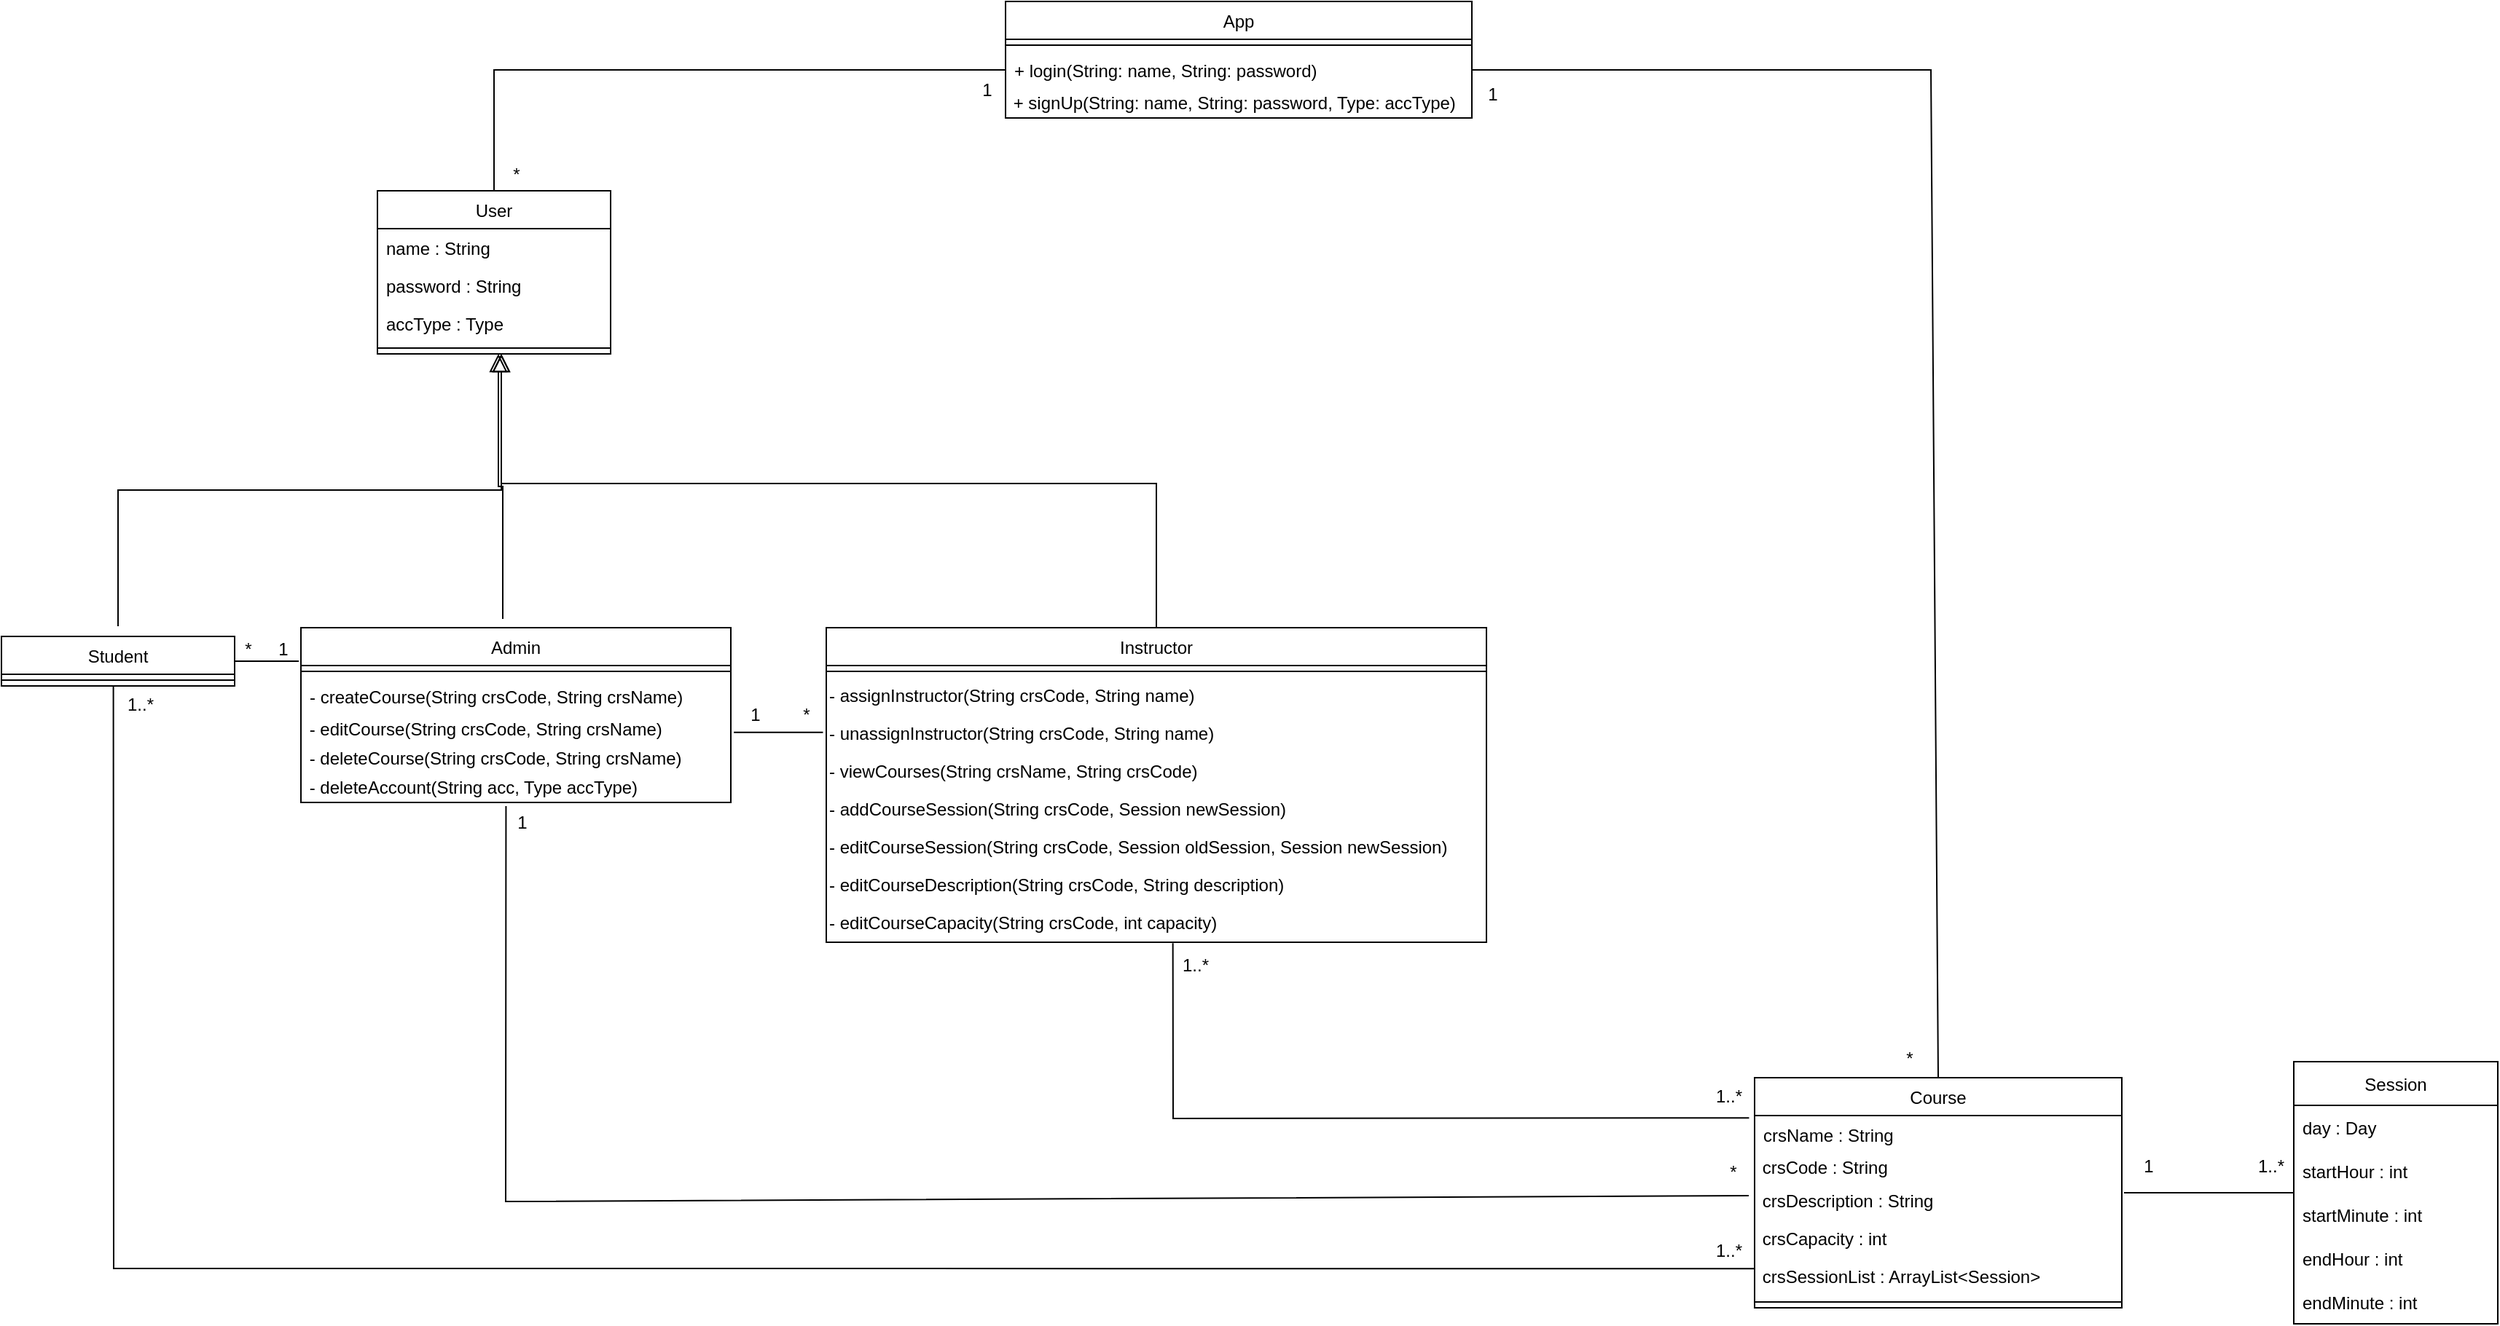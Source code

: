 <mxfile version="20.0.1" type="device"><diagram id="C5RBs43oDa-KdzZeNtuy" name="Page-1"><mxGraphModel dx="2500" dy="2094" grid="0" gridSize="10" guides="1" tooltips="1" connect="1" arrows="1" fold="1" page="1" pageScale="1" pageWidth="827" pageHeight="1169" math="0" shadow="0"><root><mxCell id="WIyWlLk6GJQsqaUBKTNV-0"/><mxCell id="WIyWlLk6GJQsqaUBKTNV-1" parent="WIyWlLk6GJQsqaUBKTNV-0"/><mxCell id="zkfFHV4jXpPFQw0GAbJ--0" value="User" style="swimlane;fontStyle=0;align=center;verticalAlign=top;childLayout=stackLayout;horizontal=1;startSize=26;horizontalStack=0;resizeParent=1;resizeLast=0;collapsible=1;marginBottom=0;rounded=0;shadow=0;strokeWidth=1;" parent="WIyWlLk6GJQsqaUBKTNV-1" vertex="1"><mxGeometry y="120" width="160" height="112" as="geometry"><mxRectangle x="230" y="140" width="160" height="26" as="alternateBounds"/></mxGeometry></mxCell><mxCell id="zkfFHV4jXpPFQw0GAbJ--1" value="name : String" style="text;align=left;verticalAlign=top;spacingLeft=4;spacingRight=4;overflow=hidden;rotatable=0;points=[[0,0.5],[1,0.5]];portConstraint=eastwest;" parent="zkfFHV4jXpPFQw0GAbJ--0" vertex="1"><mxGeometry y="26" width="160" height="26" as="geometry"/></mxCell><mxCell id="zkfFHV4jXpPFQw0GAbJ--2" value="password : String" style="text;align=left;verticalAlign=top;spacingLeft=4;spacingRight=4;overflow=hidden;rotatable=0;points=[[0,0.5],[1,0.5]];portConstraint=eastwest;rounded=0;shadow=0;html=0;" parent="zkfFHV4jXpPFQw0GAbJ--0" vertex="1"><mxGeometry y="52" width="160" height="26" as="geometry"/></mxCell><mxCell id="zkfFHV4jXpPFQw0GAbJ--3" value="accType : Type" style="text;align=left;verticalAlign=top;spacingLeft=4;spacingRight=4;overflow=hidden;rotatable=0;points=[[0,0.5],[1,0.5]];portConstraint=eastwest;rounded=0;shadow=0;html=0;" parent="zkfFHV4jXpPFQw0GAbJ--0" vertex="1"><mxGeometry y="78" width="160" height="26" as="geometry"/></mxCell><mxCell id="zkfFHV4jXpPFQw0GAbJ--4" value="" style="line;html=1;strokeWidth=1;align=left;verticalAlign=middle;spacingTop=-1;spacingLeft=3;spacingRight=3;rotatable=0;labelPosition=right;points=[];portConstraint=eastwest;" parent="zkfFHV4jXpPFQw0GAbJ--0" vertex="1"><mxGeometry y="104" width="160" height="8" as="geometry"/></mxCell><mxCell id="zkfFHV4jXpPFQw0GAbJ--6" value="Admin" style="swimlane;fontStyle=0;align=center;verticalAlign=top;childLayout=stackLayout;horizontal=1;startSize=26;horizontalStack=0;resizeParent=1;resizeLast=0;collapsible=1;marginBottom=0;rounded=0;shadow=0;strokeWidth=1;" parent="WIyWlLk6GJQsqaUBKTNV-1" vertex="1"><mxGeometry x="-52.5" y="420" width="295" height="120" as="geometry"><mxRectangle x="130" y="380" width="160" height="26" as="alternateBounds"/></mxGeometry></mxCell><mxCell id="zkfFHV4jXpPFQw0GAbJ--9" value="" style="line;html=1;strokeWidth=1;align=left;verticalAlign=middle;spacingTop=-1;spacingLeft=3;spacingRight=3;rotatable=0;labelPosition=right;points=[];portConstraint=eastwest;" parent="zkfFHV4jXpPFQw0GAbJ--6" vertex="1"><mxGeometry y="26" width="295" height="8" as="geometry"/></mxCell><mxCell id="zkfFHV4jXpPFQw0GAbJ--11" value="- createCourse(String crsCode, String crsName)" style="text;align=left;verticalAlign=top;spacingLeft=4;spacingRight=4;overflow=hidden;rotatable=0;points=[[0,0.5],[1,0.5]];portConstraint=eastwest;" parent="zkfFHV4jXpPFQw0GAbJ--6" vertex="1"><mxGeometry y="34" width="295" height="26" as="geometry"/></mxCell><mxCell id="dSjiHnSoNEr7GMfDtSUH-16" value="&amp;nbsp;- editCourse(String crsCode, String crsName)" style="text;html=1;resizable=0;autosize=1;align=left;verticalAlign=middle;points=[];fillColor=none;strokeColor=none;rounded=0;" parent="zkfFHV4jXpPFQw0GAbJ--6" vertex="1"><mxGeometry y="60" width="295" height="20" as="geometry"/></mxCell><mxCell id="dSjiHnSoNEr7GMfDtSUH-17" value="&amp;nbsp;- deleteCourse(String crsCode, String crsName)" style="text;html=1;resizable=0;autosize=1;align=left;verticalAlign=middle;points=[];fillColor=none;strokeColor=none;rounded=0;" parent="zkfFHV4jXpPFQw0GAbJ--6" vertex="1"><mxGeometry y="80" width="295" height="20" as="geometry"/></mxCell><mxCell id="dSjiHnSoNEr7GMfDtSUH-19" value="&amp;nbsp;- deleteAccount(String acc, Type accType)" style="text;html=1;resizable=0;autosize=1;align=left;verticalAlign=middle;points=[];fillColor=none;strokeColor=none;rounded=0;" parent="zkfFHV4jXpPFQw0GAbJ--6" vertex="1"><mxGeometry y="100" width="295" height="20" as="geometry"/></mxCell><mxCell id="zkfFHV4jXpPFQw0GAbJ--12" value="" style="endArrow=block;endSize=10;endFill=0;shadow=0;strokeWidth=1;rounded=0;edgeStyle=elbowEdgeStyle;elbow=vertical;" parent="WIyWlLk6GJQsqaUBKTNV-1" edge="1"><mxGeometry width="160" relative="1" as="geometry"><mxPoint x="86" y="414" as="sourcePoint"/><mxPoint x="83" y="232" as="targetPoint"/></mxGeometry></mxCell><mxCell id="zkfFHV4jXpPFQw0GAbJ--13" value="Student" style="swimlane;fontStyle=0;align=center;verticalAlign=top;childLayout=stackLayout;horizontal=1;startSize=26;horizontalStack=0;resizeParent=1;resizeLast=0;collapsible=1;marginBottom=0;rounded=0;shadow=0;strokeWidth=1;" parent="WIyWlLk6GJQsqaUBKTNV-1" vertex="1"><mxGeometry x="-258" y="426" width="160" height="34" as="geometry"><mxRectangle x="340" y="380" width="170" height="26" as="alternateBounds"/></mxGeometry></mxCell><mxCell id="zkfFHV4jXpPFQw0GAbJ--15" value="" style="line;html=1;strokeWidth=1;align=left;verticalAlign=middle;spacingTop=-1;spacingLeft=3;spacingRight=3;rotatable=0;labelPosition=right;points=[];portConstraint=eastwest;" parent="zkfFHV4jXpPFQw0GAbJ--13" vertex="1"><mxGeometry y="26" width="160" height="8" as="geometry"/></mxCell><mxCell id="zkfFHV4jXpPFQw0GAbJ--16" value="" style="endArrow=block;endSize=10;endFill=0;shadow=0;strokeWidth=1;rounded=0;edgeStyle=elbowEdgeStyle;elbow=vertical;" parent="WIyWlLk6GJQsqaUBKTNV-1" edge="1"><mxGeometry width="160" relative="1" as="geometry"><mxPoint x="-178" y="419" as="sourcePoint"/><mxPoint x="85" y="232" as="targetPoint"/></mxGeometry></mxCell><mxCell id="zkfFHV4jXpPFQw0GAbJ--17" value="App" style="swimlane;fontStyle=0;align=center;verticalAlign=top;childLayout=stackLayout;horizontal=1;startSize=26;horizontalStack=0;resizeParent=1;resizeLast=0;collapsible=1;marginBottom=0;rounded=0;shadow=0;strokeWidth=1;" parent="WIyWlLk6GJQsqaUBKTNV-1" vertex="1"><mxGeometry x="431" y="-10" width="320" height="80" as="geometry"><mxRectangle x="550" y="140" width="160" height="26" as="alternateBounds"/></mxGeometry></mxCell><mxCell id="zkfFHV4jXpPFQw0GAbJ--23" value="" style="line;html=1;strokeWidth=1;align=left;verticalAlign=middle;spacingTop=-1;spacingLeft=3;spacingRight=3;rotatable=0;labelPosition=right;points=[];portConstraint=eastwest;" parent="zkfFHV4jXpPFQw0GAbJ--17" vertex="1"><mxGeometry y="26" width="320" height="8" as="geometry"/></mxCell><mxCell id="zkfFHV4jXpPFQw0GAbJ--24" value="+ login(String: name, String: password)" style="text;align=left;verticalAlign=top;spacingLeft=4;spacingRight=4;overflow=hidden;rotatable=0;points=[[0,0.5],[1,0.5]];portConstraint=eastwest;" parent="zkfFHV4jXpPFQw0GAbJ--17" vertex="1"><mxGeometry y="34" width="320" height="26" as="geometry"/></mxCell><mxCell id="dSjiHnSoNEr7GMfDtSUH-7" value="&amp;nbsp;+ signUp(String: name, String: password, Type: accType)" style="text;html=1;align=left;verticalAlign=middle;resizable=0;points=[];autosize=1;strokeColor=none;fillColor=none;" parent="zkfFHV4jXpPFQw0GAbJ--17" vertex="1"><mxGeometry y="60" width="320" height="20" as="geometry"/></mxCell><mxCell id="dSjiHnSoNEr7GMfDtSUH-0" value="Instructor" style="swimlane;fontStyle=0;align=center;verticalAlign=top;childLayout=stackLayout;horizontal=1;startSize=26;horizontalStack=0;resizeParent=1;resizeParentMax=0;resizeLast=0;collapsible=1;marginBottom=0;" parent="WIyWlLk6GJQsqaUBKTNV-1" vertex="1"><mxGeometry x="308" y="420" width="453" height="216" as="geometry"/></mxCell><mxCell id="dSjiHnSoNEr7GMfDtSUH-2" value="" style="line;strokeWidth=1;fillColor=none;align=left;verticalAlign=middle;spacingTop=-1;spacingLeft=3;spacingRight=3;rotatable=0;labelPosition=right;points=[];portConstraint=eastwest;" parent="dSjiHnSoNEr7GMfDtSUH-0" vertex="1"><mxGeometry y="26" width="453" height="8" as="geometry"/></mxCell><mxCell id="snI3bvTsSXkvnuMoRKfe-2" value="- assignInstructor(String crsCode, String name)" style="text;html=1;resizable=0;autosize=1;align=left;verticalAlign=middle;points=[];fillColor=none;strokeColor=none;rounded=0;" parent="dSjiHnSoNEr7GMfDtSUH-0" vertex="1"><mxGeometry y="34" width="453" height="26" as="geometry"/></mxCell><mxCell id="snI3bvTsSXkvnuMoRKfe-3" value="- unassignInstructor(String crsCode, String name)" style="text;html=1;resizable=0;autosize=1;align=left;verticalAlign=middle;points=[];fillColor=none;strokeColor=none;rounded=0;" parent="dSjiHnSoNEr7GMfDtSUH-0" vertex="1"><mxGeometry y="60" width="453" height="26" as="geometry"/></mxCell><mxCell id="snI3bvTsSXkvnuMoRKfe-6" value="- viewCourses(String crsName, String crsCode)" style="text;html=1;resizable=0;autosize=1;align=left;verticalAlign=middle;points=[];fillColor=none;strokeColor=none;rounded=0;" parent="dSjiHnSoNEr7GMfDtSUH-0" vertex="1"><mxGeometry y="86" width="453" height="26" as="geometry"/></mxCell><mxCell id="snI3bvTsSXkvnuMoRKfe-4" value="- addCourseSession(String crsCode, Session newSession)" style="text;html=1;resizable=0;autosize=1;align=left;verticalAlign=middle;points=[];fillColor=none;strokeColor=none;rounded=0;" parent="dSjiHnSoNEr7GMfDtSUH-0" vertex="1"><mxGeometry y="112" width="453" height="26" as="geometry"/></mxCell><mxCell id="snI3bvTsSXkvnuMoRKfe-7" value="- editCourseSession(String crsCode, Session oldSession, Session newSession)" style="text;html=1;resizable=0;autosize=1;align=left;verticalAlign=middle;points=[];fillColor=none;strokeColor=none;rounded=0;" parent="dSjiHnSoNEr7GMfDtSUH-0" vertex="1"><mxGeometry y="138" width="453" height="26" as="geometry"/></mxCell><mxCell id="snI3bvTsSXkvnuMoRKfe-5" value="- editCourseDescription(String crsCode, String description)" style="text;html=1;resizable=0;autosize=1;align=left;verticalAlign=middle;points=[];fillColor=none;strokeColor=none;rounded=0;" parent="dSjiHnSoNEr7GMfDtSUH-0" vertex="1"><mxGeometry y="164" width="453" height="26" as="geometry"/></mxCell><mxCell id="snI3bvTsSXkvnuMoRKfe-8" value="- editCourseCapacity(String crsCode, int capacity)" style="text;html=1;resizable=0;autosize=1;align=left;verticalAlign=middle;points=[];fillColor=none;strokeColor=none;rounded=0;" parent="dSjiHnSoNEr7GMfDtSUH-0" vertex="1"><mxGeometry y="190" width="453" height="26" as="geometry"/></mxCell><mxCell id="dSjiHnSoNEr7GMfDtSUH-8" value="" style="endArrow=none;html=1;rounded=0;entryX=0;entryY=0.5;entryDx=0;entryDy=0;exitX=0.5;exitY=0;exitDx=0;exitDy=0;" parent="WIyWlLk6GJQsqaUBKTNV-1" source="zkfFHV4jXpPFQw0GAbJ--0" target="zkfFHV4jXpPFQw0GAbJ--24" edge="1"><mxGeometry width="50" height="50" relative="1" as="geometry"><mxPoint x="390" y="310" as="sourcePoint"/><mxPoint x="440" y="260" as="targetPoint"/><Array as="points"><mxPoint x="80" y="37"/></Array></mxGeometry></mxCell><mxCell id="dSjiHnSoNEr7GMfDtSUH-9" value="1" style="text;html=1;resizable=0;autosize=1;align=center;verticalAlign=middle;points=[];fillColor=none;strokeColor=none;rounded=0;" parent="WIyWlLk6GJQsqaUBKTNV-1" vertex="1"><mxGeometry x="408" y="41" width="20" height="20" as="geometry"/></mxCell><mxCell id="dSjiHnSoNEr7GMfDtSUH-10" value="*" style="text;html=1;resizable=0;autosize=1;align=center;verticalAlign=middle;points=[];fillColor=none;strokeColor=none;rounded=0;" parent="WIyWlLk6GJQsqaUBKTNV-1" vertex="1"><mxGeometry x="85" y="99" width="20" height="20" as="geometry"/></mxCell><mxCell id="dSjiHnSoNEr7GMfDtSUH-11" value="Course" style="swimlane;fontStyle=0;align=center;verticalAlign=top;childLayout=stackLayout;horizontal=1;startSize=26;horizontalStack=0;resizeParent=1;resizeParentMax=0;resizeLast=0;collapsible=1;marginBottom=0;" parent="WIyWlLk6GJQsqaUBKTNV-1" vertex="1"><mxGeometry x="945" y="729" width="252" height="158" as="geometry"/></mxCell><mxCell id="dSjiHnSoNEr7GMfDtSUH-12" value="crsName : String" style="text;strokeColor=none;fillColor=none;align=left;verticalAlign=top;spacingLeft=4;spacingRight=4;overflow=hidden;rotatable=0;points=[[0,0.5],[1,0.5]];portConstraint=eastwest;" parent="dSjiHnSoNEr7GMfDtSUH-11" vertex="1"><mxGeometry y="26" width="252" height="26" as="geometry"/></mxCell><mxCell id="snI3bvTsSXkvnuMoRKfe-9" value="&amp;nbsp;crsCode : String" style="text;html=1;resizable=0;autosize=1;align=left;verticalAlign=middle;points=[];fillColor=none;strokeColor=none;rounded=0;" parent="dSjiHnSoNEr7GMfDtSUH-11" vertex="1"><mxGeometry y="52" width="252" height="20" as="geometry"/></mxCell><mxCell id="dSjiHnSoNEr7GMfDtSUH-15" value="&amp;nbsp;crsDescription : String" style="text;html=1;resizable=0;autosize=1;align=left;verticalAlign=middle;points=[];fillColor=none;strokeColor=none;rounded=0;" parent="dSjiHnSoNEr7GMfDtSUH-11" vertex="1"><mxGeometry y="72" width="252" height="26" as="geometry"/></mxCell><mxCell id="snI3bvTsSXkvnuMoRKfe-10" value="&amp;nbsp;crsCapacity : int" style="text;html=1;resizable=0;autosize=1;align=left;verticalAlign=middle;points=[];fillColor=none;strokeColor=none;rounded=0;" parent="dSjiHnSoNEr7GMfDtSUH-11" vertex="1"><mxGeometry y="98" width="252" height="26" as="geometry"/></mxCell><mxCell id="snI3bvTsSXkvnuMoRKfe-11" value="&amp;nbsp;crsSessionList : ArrayList&amp;lt;Session&amp;gt;" style="text;html=1;resizable=0;autosize=1;align=left;verticalAlign=middle;points=[];fillColor=none;strokeColor=none;rounded=0;" parent="dSjiHnSoNEr7GMfDtSUH-11" vertex="1"><mxGeometry y="124" width="252" height="26" as="geometry"/></mxCell><mxCell id="dSjiHnSoNEr7GMfDtSUH-13" value="" style="line;strokeWidth=1;fillColor=none;align=left;verticalAlign=middle;spacingTop=-1;spacingLeft=3;spacingRight=3;rotatable=0;labelPosition=right;points=[];portConstraint=eastwest;" parent="dSjiHnSoNEr7GMfDtSUH-11" vertex="1"><mxGeometry y="150" width="252" height="8" as="geometry"/></mxCell><mxCell id="dSjiHnSoNEr7GMfDtSUH-24" value="1" style="text;html=1;resizable=0;autosize=1;align=center;verticalAlign=middle;points=[];fillColor=none;strokeColor=none;rounded=0;" parent="WIyWlLk6GJQsqaUBKTNV-1" vertex="1"><mxGeometry x="755" y="44" width="20" height="20" as="geometry"/></mxCell><mxCell id="dSjiHnSoNEr7GMfDtSUH-33" value="" style="endArrow=none;html=1;rounded=0;entryX=0.5;entryY=0;entryDx=0;entryDy=0;exitX=1;exitY=0.5;exitDx=0;exitDy=0;" parent="WIyWlLk6GJQsqaUBKTNV-1" source="zkfFHV4jXpPFQw0GAbJ--24" target="dSjiHnSoNEr7GMfDtSUH-11" edge="1"><mxGeometry width="50" height="50" relative="1" as="geometry"><mxPoint x="530" y="291.6" as="sourcePoint"/><mxPoint x="649.36" y="209.996" as="targetPoint"/><Array as="points"><mxPoint x="1066" y="37"/></Array></mxGeometry></mxCell><mxCell id="dSjiHnSoNEr7GMfDtSUH-34" value="" style="endArrow=block;endSize=10;endFill=0;shadow=0;strokeWidth=1;rounded=0;edgeStyle=elbowEdgeStyle;elbow=vertical;entryX=0.524;entryY=0.275;entryDx=0;entryDy=0;entryPerimeter=0;" parent="WIyWlLk6GJQsqaUBKTNV-1" edge="1" source="dSjiHnSoNEr7GMfDtSUH-0"><mxGeometry width="160" relative="1" as="geometry"><mxPoint x="447.16" y="478.8" as="sourcePoint"/><mxPoint x="85.0" y="232.0" as="targetPoint"/><Array as="points"><mxPoint x="265" y="321"/><mxPoint x="114.16" y="261.8"/><mxPoint x="227.16" y="303.8"/><mxPoint x="327.16" y="353.8"/></Array></mxGeometry></mxCell><mxCell id="snI3bvTsSXkvnuMoRKfe-12" value="" style="endArrow=none;html=1;rounded=0;exitX=1.006;exitY=0.269;exitDx=0;exitDy=0;exitPerimeter=0;" parent="WIyWlLk6GJQsqaUBKTNV-1" source="dSjiHnSoNEr7GMfDtSUH-15" target="snI3bvTsSXkvnuMoRKfe-13" edge="1"><mxGeometry width="50" height="50" relative="1" as="geometry"><mxPoint x="828" y="244" as="sourcePoint"/><mxPoint x="961" y="247" as="targetPoint"/></mxGeometry></mxCell><mxCell id="snI3bvTsSXkvnuMoRKfe-13" value="Session" style="swimlane;fontStyle=0;childLayout=stackLayout;horizontal=1;startSize=30;horizontalStack=0;resizeParent=1;resizeParentMax=0;resizeLast=0;collapsible=1;marginBottom=0;" parent="WIyWlLk6GJQsqaUBKTNV-1" vertex="1"><mxGeometry x="1315" y="718" width="140" height="180" as="geometry"/></mxCell><mxCell id="snI3bvTsSXkvnuMoRKfe-14" value="day : Day" style="text;strokeColor=none;fillColor=none;align=left;verticalAlign=middle;spacingLeft=4;spacingRight=4;overflow=hidden;points=[[0,0.5],[1,0.5]];portConstraint=eastwest;rotatable=0;" parent="snI3bvTsSXkvnuMoRKfe-13" vertex="1"><mxGeometry y="30" width="140" height="30" as="geometry"/></mxCell><mxCell id="snI3bvTsSXkvnuMoRKfe-15" value="startHour : int" style="text;strokeColor=none;fillColor=none;align=left;verticalAlign=middle;spacingLeft=4;spacingRight=4;overflow=hidden;points=[[0,0.5],[1,0.5]];portConstraint=eastwest;rotatable=0;" parent="snI3bvTsSXkvnuMoRKfe-13" vertex="1"><mxGeometry y="60" width="140" height="30" as="geometry"/></mxCell><mxCell id="snI3bvTsSXkvnuMoRKfe-16" value="startMinute : int" style="text;strokeColor=none;fillColor=none;align=left;verticalAlign=middle;spacingLeft=4;spacingRight=4;overflow=hidden;points=[[0,0.5],[1,0.5]];portConstraint=eastwest;rotatable=0;" parent="snI3bvTsSXkvnuMoRKfe-13" vertex="1"><mxGeometry y="90" width="140" height="30" as="geometry"/></mxCell><mxCell id="snI3bvTsSXkvnuMoRKfe-17" value="endHour : int" style="text;strokeColor=none;fillColor=none;align=left;verticalAlign=middle;spacingLeft=4;spacingRight=4;overflow=hidden;points=[[0,0.5],[1,0.5]];portConstraint=eastwest;rotatable=0;" parent="snI3bvTsSXkvnuMoRKfe-13" vertex="1"><mxGeometry y="120" width="140" height="30" as="geometry"/></mxCell><mxCell id="snI3bvTsSXkvnuMoRKfe-18" value="endMinute : int" style="text;strokeColor=none;fillColor=none;align=left;verticalAlign=middle;spacingLeft=4;spacingRight=4;overflow=hidden;points=[[0,0.5],[1,0.5]];portConstraint=eastwest;rotatable=0;" parent="snI3bvTsSXkvnuMoRKfe-13" vertex="1"><mxGeometry y="150" width="140" height="30" as="geometry"/></mxCell><mxCell id="snI3bvTsSXkvnuMoRKfe-20" value="*" style="text;html=1;resizable=0;autosize=1;align=center;verticalAlign=middle;points=[];fillColor=none;strokeColor=none;rounded=0;" parent="WIyWlLk6GJQsqaUBKTNV-1" vertex="1"><mxGeometry x="1039" y="703" width="23" height="26" as="geometry"/></mxCell><mxCell id="LKs3Flob3JbunGhz9_3X-0" value="1..*" style="text;html=1;resizable=0;autosize=1;align=center;verticalAlign=middle;points=[];fillColor=none;strokeColor=none;rounded=0;" vertex="1" parent="WIyWlLk6GJQsqaUBKTNV-1"><mxGeometry x="1285" y="781" width="28" height="18" as="geometry"/></mxCell><mxCell id="LKs3Flob3JbunGhz9_3X-1" value="1" style="text;html=1;resizable=0;autosize=1;align=center;verticalAlign=middle;points=[];fillColor=none;strokeColor=none;rounded=0;" vertex="1" parent="WIyWlLk6GJQsqaUBKTNV-1"><mxGeometry x="1206" y="781" width="17" height="18" as="geometry"/></mxCell><mxCell id="LKs3Flob3JbunGhz9_3X-2" value="" style="endArrow=none;html=1;rounded=0;entryX=1.007;entryY=0.594;entryDx=0;entryDy=0;entryPerimeter=0;exitX=-0.005;exitY=0.457;exitDx=0;exitDy=0;exitPerimeter=0;" edge="1" parent="WIyWlLk6GJQsqaUBKTNV-1" source="snI3bvTsSXkvnuMoRKfe-3" target="dSjiHnSoNEr7GMfDtSUH-16"><mxGeometry width="50" height="50" relative="1" as="geometry"><mxPoint x="556" y="565" as="sourcePoint"/><mxPoint x="606" y="515" as="targetPoint"/></mxGeometry></mxCell><mxCell id="LKs3Flob3JbunGhz9_3X-3" value="" style="endArrow=none;html=1;rounded=0;entryX=1;entryY=0.5;entryDx=0;entryDy=0;" edge="1" parent="WIyWlLk6GJQsqaUBKTNV-1" target="zkfFHV4jXpPFQw0GAbJ--13"><mxGeometry width="50" height="50" relative="1" as="geometry"><mxPoint x="-54" y="443" as="sourcePoint"/><mxPoint x="606" y="515" as="targetPoint"/></mxGeometry></mxCell><mxCell id="LKs3Flob3JbunGhz9_3X-5" value="1" style="text;html=1;resizable=0;autosize=1;align=center;verticalAlign=middle;points=[];fillColor=none;strokeColor=none;rounded=0;" vertex="1" parent="WIyWlLk6GJQsqaUBKTNV-1"><mxGeometry x="-74" y="426" width="17" height="18" as="geometry"/></mxCell><mxCell id="LKs3Flob3JbunGhz9_3X-6" value="1" style="text;html=1;resizable=0;autosize=1;align=center;verticalAlign=middle;points=[];fillColor=none;strokeColor=none;rounded=0;" vertex="1" parent="WIyWlLk6GJQsqaUBKTNV-1"><mxGeometry x="250" y="471" width="17" height="18" as="geometry"/></mxCell><mxCell id="LKs3Flob3JbunGhz9_3X-7" value="" style="endArrow=none;html=1;rounded=0;entryX=0.477;entryY=1.124;entryDx=0;entryDy=0;entryPerimeter=0;exitX=-0.016;exitY=0.346;exitDx=0;exitDy=0;exitPerimeter=0;" edge="1" parent="WIyWlLk6GJQsqaUBKTNV-1" source="dSjiHnSoNEr7GMfDtSUH-15" target="dSjiHnSoNEr7GMfDtSUH-19"><mxGeometry width="50" height="50" relative="1" as="geometry"><mxPoint x="85" y="810" as="sourcePoint"/><mxPoint x="606" y="515" as="targetPoint"/><Array as="points"><mxPoint x="88" y="814"/></Array></mxGeometry></mxCell><mxCell id="LKs3Flob3JbunGhz9_3X-8" value="" style="endArrow=none;html=1;rounded=0;entryX=0.525;entryY=1.023;entryDx=0;entryDy=0;entryPerimeter=0;exitX=-0.015;exitY=0.061;exitDx=0;exitDy=0;exitPerimeter=0;" edge="1" parent="WIyWlLk6GJQsqaUBKTNV-1" source="dSjiHnSoNEr7GMfDtSUH-12" target="snI3bvTsSXkvnuMoRKfe-8"><mxGeometry width="50" height="50" relative="1" as="geometry"><mxPoint x="950.968" y="819.996" as="sourcePoint"/><mxPoint x="98.215" y="552.48" as="targetPoint"/><Array as="points"><mxPoint x="546" y="757"/></Array></mxGeometry></mxCell><mxCell id="LKs3Flob3JbunGhz9_3X-9" value="" style="endArrow=none;html=1;rounded=0;entryX=0.48;entryY=1.015;entryDx=0;entryDy=0;entryPerimeter=0;exitX=-0.001;exitY=0.274;exitDx=0;exitDy=0;exitPerimeter=0;" edge="1" parent="WIyWlLk6GJQsqaUBKTNV-1" source="snI3bvTsSXkvnuMoRKfe-11" target="zkfFHV4jXpPFQw0GAbJ--15"><mxGeometry width="50" height="50" relative="1" as="geometry"><mxPoint x="951.22" y="766.586" as="sourcePoint"/><mxPoint x="555.825" y="646.598" as="targetPoint"/><Array as="points"><mxPoint x="-181" y="860"/></Array></mxGeometry></mxCell><mxCell id="LKs3Flob3JbunGhz9_3X-10" value="1" style="text;html=1;resizable=0;autosize=1;align=center;verticalAlign=middle;points=[];fillColor=none;strokeColor=none;rounded=0;" vertex="1" parent="WIyWlLk6GJQsqaUBKTNV-1"><mxGeometry x="90" y="545" width="17" height="18" as="geometry"/></mxCell><mxCell id="LKs3Flob3JbunGhz9_3X-11" value="*" style="text;html=1;resizable=0;autosize=1;align=center;verticalAlign=middle;points=[];fillColor=none;strokeColor=none;rounded=0;" vertex="1" parent="WIyWlLk6GJQsqaUBKTNV-1"><mxGeometry x="282" y="467" width="23" height="26" as="geometry"/></mxCell><mxCell id="LKs3Flob3JbunGhz9_3X-12" value="*" style="text;html=1;resizable=0;autosize=1;align=center;verticalAlign=middle;points=[];fillColor=none;strokeColor=none;rounded=0;" vertex="1" parent="WIyWlLk6GJQsqaUBKTNV-1"><mxGeometry x="918" y="781" width="23" height="26" as="geometry"/></mxCell><mxCell id="LKs3Flob3JbunGhz9_3X-13" value="*" style="text;html=1;resizable=0;autosize=1;align=center;verticalAlign=middle;points=[];fillColor=none;strokeColor=none;rounded=0;" vertex="1" parent="WIyWlLk6GJQsqaUBKTNV-1"><mxGeometry x="-101" y="422" width="23" height="26" as="geometry"/></mxCell><mxCell id="LKs3Flob3JbunGhz9_3X-14" value="1..*" style="text;html=1;resizable=0;autosize=1;align=center;verticalAlign=middle;points=[];fillColor=none;strokeColor=none;rounded=0;" vertex="1" parent="WIyWlLk6GJQsqaUBKTNV-1"><mxGeometry x="547" y="643" width="28" height="18" as="geometry"/></mxCell><mxCell id="LKs3Flob3JbunGhz9_3X-15" value="1..*" style="text;html=1;resizable=0;autosize=1;align=center;verticalAlign=middle;points=[];fillColor=none;strokeColor=none;rounded=0;" vertex="1" parent="WIyWlLk6GJQsqaUBKTNV-1"><mxGeometry x="913" y="733" width="28" height="18" as="geometry"/></mxCell><mxCell id="LKs3Flob3JbunGhz9_3X-16" value="1..*" style="text;html=1;resizable=0;autosize=1;align=center;verticalAlign=middle;points=[];fillColor=none;strokeColor=none;rounded=0;" vertex="1" parent="WIyWlLk6GJQsqaUBKTNV-1"><mxGeometry x="913" y="839" width="28" height="18" as="geometry"/></mxCell><mxCell id="LKs3Flob3JbunGhz9_3X-17" value="1..*" style="text;html=1;resizable=0;autosize=1;align=center;verticalAlign=middle;points=[];fillColor=none;strokeColor=none;rounded=0;" vertex="1" parent="WIyWlLk6GJQsqaUBKTNV-1"><mxGeometry x="-177" y="464" width="28" height="18" as="geometry"/></mxCell></root></mxGraphModel></diagram></mxfile>
